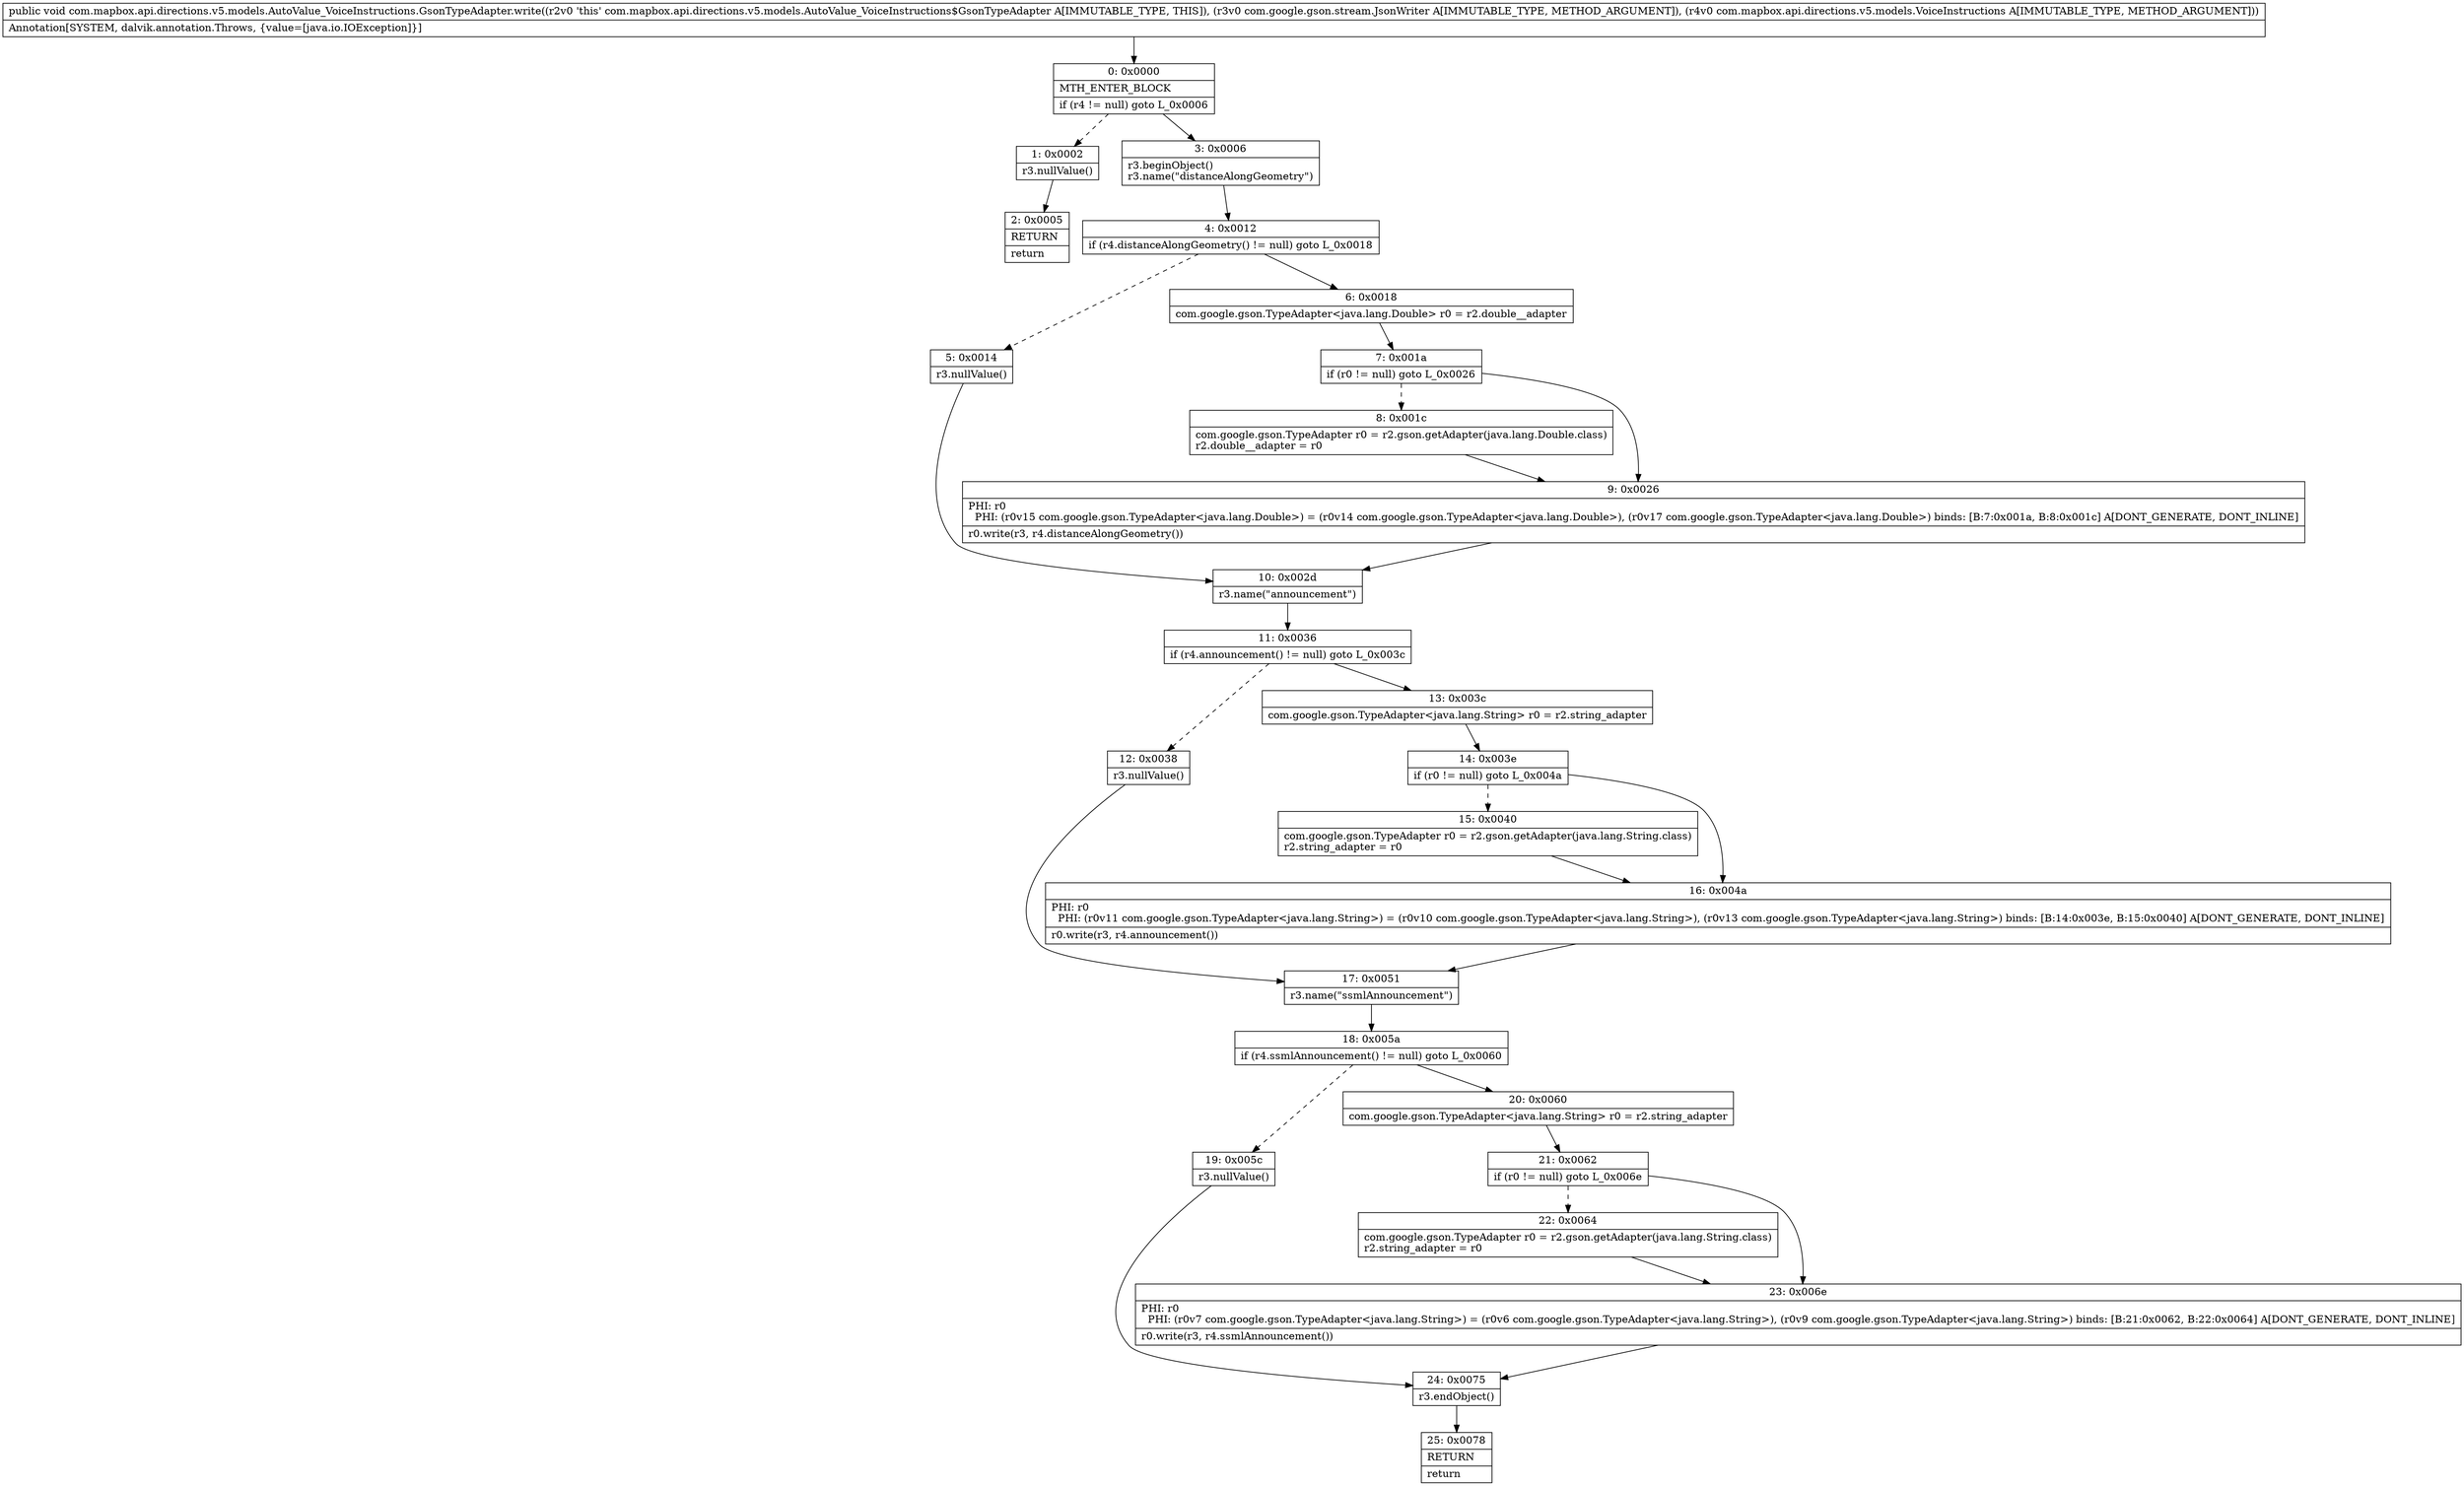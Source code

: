 digraph "CFG forcom.mapbox.api.directions.v5.models.AutoValue_VoiceInstructions.GsonTypeAdapter.write(Lcom\/google\/gson\/stream\/JsonWriter;Lcom\/mapbox\/api\/directions\/v5\/models\/VoiceInstructions;)V" {
Node_0 [shape=record,label="{0\:\ 0x0000|MTH_ENTER_BLOCK\l|if (r4 != null) goto L_0x0006\l}"];
Node_1 [shape=record,label="{1\:\ 0x0002|r3.nullValue()\l}"];
Node_2 [shape=record,label="{2\:\ 0x0005|RETURN\l|return\l}"];
Node_3 [shape=record,label="{3\:\ 0x0006|r3.beginObject()\lr3.name(\"distanceAlongGeometry\")\l}"];
Node_4 [shape=record,label="{4\:\ 0x0012|if (r4.distanceAlongGeometry() != null) goto L_0x0018\l}"];
Node_5 [shape=record,label="{5\:\ 0x0014|r3.nullValue()\l}"];
Node_6 [shape=record,label="{6\:\ 0x0018|com.google.gson.TypeAdapter\<java.lang.Double\> r0 = r2.double__adapter\l}"];
Node_7 [shape=record,label="{7\:\ 0x001a|if (r0 != null) goto L_0x0026\l}"];
Node_8 [shape=record,label="{8\:\ 0x001c|com.google.gson.TypeAdapter r0 = r2.gson.getAdapter(java.lang.Double.class)\lr2.double__adapter = r0\l}"];
Node_9 [shape=record,label="{9\:\ 0x0026|PHI: r0 \l  PHI: (r0v15 com.google.gson.TypeAdapter\<java.lang.Double\>) = (r0v14 com.google.gson.TypeAdapter\<java.lang.Double\>), (r0v17 com.google.gson.TypeAdapter\<java.lang.Double\>) binds: [B:7:0x001a, B:8:0x001c] A[DONT_GENERATE, DONT_INLINE]\l|r0.write(r3, r4.distanceAlongGeometry())\l}"];
Node_10 [shape=record,label="{10\:\ 0x002d|r3.name(\"announcement\")\l}"];
Node_11 [shape=record,label="{11\:\ 0x0036|if (r4.announcement() != null) goto L_0x003c\l}"];
Node_12 [shape=record,label="{12\:\ 0x0038|r3.nullValue()\l}"];
Node_13 [shape=record,label="{13\:\ 0x003c|com.google.gson.TypeAdapter\<java.lang.String\> r0 = r2.string_adapter\l}"];
Node_14 [shape=record,label="{14\:\ 0x003e|if (r0 != null) goto L_0x004a\l}"];
Node_15 [shape=record,label="{15\:\ 0x0040|com.google.gson.TypeAdapter r0 = r2.gson.getAdapter(java.lang.String.class)\lr2.string_adapter = r0\l}"];
Node_16 [shape=record,label="{16\:\ 0x004a|PHI: r0 \l  PHI: (r0v11 com.google.gson.TypeAdapter\<java.lang.String\>) = (r0v10 com.google.gson.TypeAdapter\<java.lang.String\>), (r0v13 com.google.gson.TypeAdapter\<java.lang.String\>) binds: [B:14:0x003e, B:15:0x0040] A[DONT_GENERATE, DONT_INLINE]\l|r0.write(r3, r4.announcement())\l}"];
Node_17 [shape=record,label="{17\:\ 0x0051|r3.name(\"ssmlAnnouncement\")\l}"];
Node_18 [shape=record,label="{18\:\ 0x005a|if (r4.ssmlAnnouncement() != null) goto L_0x0060\l}"];
Node_19 [shape=record,label="{19\:\ 0x005c|r3.nullValue()\l}"];
Node_20 [shape=record,label="{20\:\ 0x0060|com.google.gson.TypeAdapter\<java.lang.String\> r0 = r2.string_adapter\l}"];
Node_21 [shape=record,label="{21\:\ 0x0062|if (r0 != null) goto L_0x006e\l}"];
Node_22 [shape=record,label="{22\:\ 0x0064|com.google.gson.TypeAdapter r0 = r2.gson.getAdapter(java.lang.String.class)\lr2.string_adapter = r0\l}"];
Node_23 [shape=record,label="{23\:\ 0x006e|PHI: r0 \l  PHI: (r0v7 com.google.gson.TypeAdapter\<java.lang.String\>) = (r0v6 com.google.gson.TypeAdapter\<java.lang.String\>), (r0v9 com.google.gson.TypeAdapter\<java.lang.String\>) binds: [B:21:0x0062, B:22:0x0064] A[DONT_GENERATE, DONT_INLINE]\l|r0.write(r3, r4.ssmlAnnouncement())\l}"];
Node_24 [shape=record,label="{24\:\ 0x0075|r3.endObject()\l}"];
Node_25 [shape=record,label="{25\:\ 0x0078|RETURN\l|return\l}"];
MethodNode[shape=record,label="{public void com.mapbox.api.directions.v5.models.AutoValue_VoiceInstructions.GsonTypeAdapter.write((r2v0 'this' com.mapbox.api.directions.v5.models.AutoValue_VoiceInstructions$GsonTypeAdapter A[IMMUTABLE_TYPE, THIS]), (r3v0 com.google.gson.stream.JsonWriter A[IMMUTABLE_TYPE, METHOD_ARGUMENT]), (r4v0 com.mapbox.api.directions.v5.models.VoiceInstructions A[IMMUTABLE_TYPE, METHOD_ARGUMENT]))  | Annotation[SYSTEM, dalvik.annotation.Throws, \{value=[java.io.IOException]\}]\l}"];
MethodNode -> Node_0;
Node_0 -> Node_1[style=dashed];
Node_0 -> Node_3;
Node_1 -> Node_2;
Node_3 -> Node_4;
Node_4 -> Node_5[style=dashed];
Node_4 -> Node_6;
Node_5 -> Node_10;
Node_6 -> Node_7;
Node_7 -> Node_8[style=dashed];
Node_7 -> Node_9;
Node_8 -> Node_9;
Node_9 -> Node_10;
Node_10 -> Node_11;
Node_11 -> Node_12[style=dashed];
Node_11 -> Node_13;
Node_12 -> Node_17;
Node_13 -> Node_14;
Node_14 -> Node_15[style=dashed];
Node_14 -> Node_16;
Node_15 -> Node_16;
Node_16 -> Node_17;
Node_17 -> Node_18;
Node_18 -> Node_19[style=dashed];
Node_18 -> Node_20;
Node_19 -> Node_24;
Node_20 -> Node_21;
Node_21 -> Node_22[style=dashed];
Node_21 -> Node_23;
Node_22 -> Node_23;
Node_23 -> Node_24;
Node_24 -> Node_25;
}

